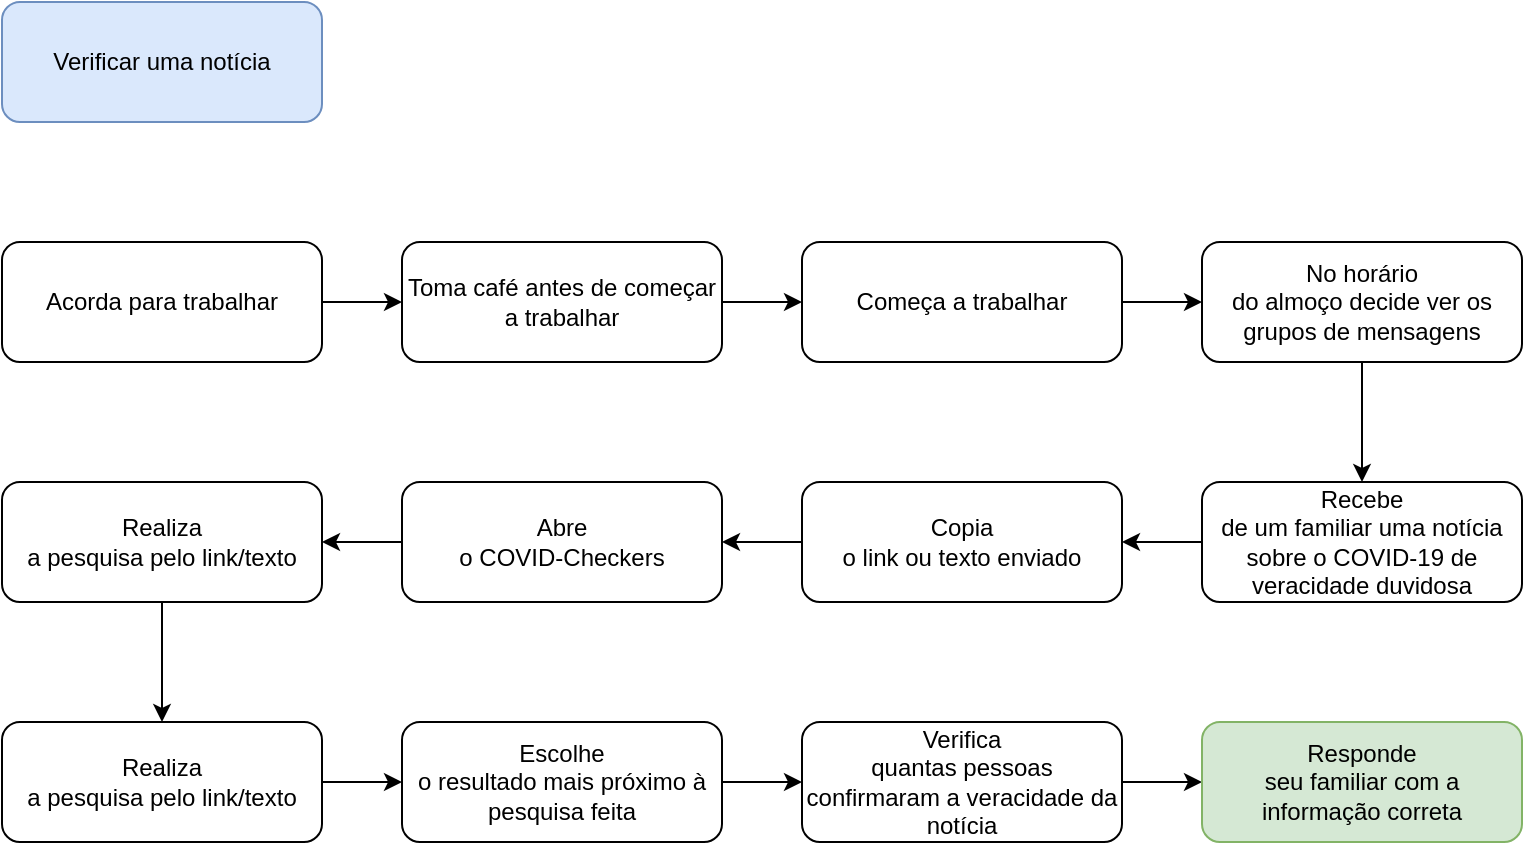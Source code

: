 <mxfile version="12.9.3" type="device"><diagram id="C5RBs43oDa-KdzZeNtuy" name="Page-1"><mxGraphModel dx="868" dy="429" grid="1" gridSize="10" guides="1" tooltips="1" connect="1" arrows="1" fold="1" page="1" pageScale="1" pageWidth="827" pageHeight="1169" math="0" shadow="0"><root><mxCell id="WIyWlLk6GJQsqaUBKTNV-0"/><mxCell id="WIyWlLk6GJQsqaUBKTNV-1" parent="WIyWlLk6GJQsqaUBKTNV-0"/><mxCell id="pXJsy1M1EVxD54WuoXUv-5" value="" style="edgeStyle=orthogonalEdgeStyle;rounded=0;orthogonalLoop=1;jettySize=auto;html=1;fontSize=12;fontFamily=Helvetica;" parent="WIyWlLk6GJQsqaUBKTNV-1" source="WIyWlLk6GJQsqaUBKTNV-3" target="pXJsy1M1EVxD54WuoXUv-1" edge="1"><mxGeometry relative="1" as="geometry"/></mxCell><mxCell id="WIyWlLk6GJQsqaUBKTNV-3" value="Acorda para trabalhar" style="rounded=1;whiteSpace=wrap;html=1;fontSize=12;glass=0;strokeWidth=1;shadow=0;fontFamily=Helvetica;" parent="WIyWlLk6GJQsqaUBKTNV-1" vertex="1"><mxGeometry x="40" y="160" width="160" height="60" as="geometry"/></mxCell><mxCell id="pXJsy1M1EVxD54WuoXUv-25" value="Verificar uma notícia" style="rounded=1;whiteSpace=wrap;html=1;fontSize=12;glass=0;strokeWidth=1;shadow=0;fontFamily=Helvetica;fillColor=#dae8fc;strokeColor=#6c8ebf;" parent="WIyWlLk6GJQsqaUBKTNV-1" vertex="1"><mxGeometry x="40" y="40" width="160" height="60" as="geometry"/></mxCell><mxCell id="pXJsy1M1EVxD54WuoXUv-3" style="edgeStyle=orthogonalEdgeStyle;rounded=0;orthogonalLoop=1;jettySize=auto;html=1;exitX=1;exitY=0.5;exitDx=0;exitDy=0;entryX=0;entryY=0.5;entryDx=0;entryDy=0;fontSize=12;fontFamily=Helvetica;" parent="WIyWlLk6GJQsqaUBKTNV-1" source="pXJsy1M1EVxD54WuoXUv-1" target="pXJsy1M1EVxD54WuoXUv-2" edge="1"><mxGeometry relative="1" as="geometry"/></mxCell><mxCell id="pXJsy1M1EVxD54WuoXUv-1" value="Toma café antes de começar a trabalhar" style="rounded=1;whiteSpace=wrap;html=1;fontSize=12;glass=0;strokeWidth=1;shadow=0;fontFamily=Helvetica;" parent="WIyWlLk6GJQsqaUBKTNV-1" vertex="1"><mxGeometry x="240" y="160" width="160" height="60" as="geometry"/></mxCell><mxCell id="pXJsy1M1EVxD54WuoXUv-7" value="" style="edgeStyle=orthogonalEdgeStyle;rounded=0;orthogonalLoop=1;jettySize=auto;html=1;fontSize=12;fontFamily=Helvetica;" parent="WIyWlLk6GJQsqaUBKTNV-1" source="pXJsy1M1EVxD54WuoXUv-2" target="pXJsy1M1EVxD54WuoXUv-6" edge="1"><mxGeometry relative="1" as="geometry"/></mxCell><mxCell id="pXJsy1M1EVxD54WuoXUv-2" value="Começa a trabalhar" style="rounded=1;whiteSpace=wrap;html=1;fontSize=12;glass=0;strokeWidth=1;shadow=0;fontFamily=Helvetica;" parent="WIyWlLk6GJQsqaUBKTNV-1" vertex="1"><mxGeometry x="440" y="160" width="160" height="60" as="geometry"/></mxCell><mxCell id="pXJsy1M1EVxD54WuoXUv-10" value="" style="edgeStyle=orthogonalEdgeStyle;rounded=0;orthogonalLoop=1;jettySize=auto;html=1;fontSize=12;fontFamily=Helvetica;" parent="WIyWlLk6GJQsqaUBKTNV-1" source="pXJsy1M1EVxD54WuoXUv-6" target="pXJsy1M1EVxD54WuoXUv-9" edge="1"><mxGeometry relative="1" as="geometry"/></mxCell><mxCell id="pXJsy1M1EVxD54WuoXUv-6" value="&lt;span style=&quot;line-height: 107%; font-size: 12px;&quot;&gt;No horário&lt;br style=&quot;font-size: 12px;&quot;&gt;do almoço decide ver os grupos de mensagens&lt;/span&gt;" style="rounded=1;whiteSpace=wrap;html=1;fontSize=12;glass=0;strokeWidth=1;shadow=0;fontFamily=Helvetica;" parent="WIyWlLk6GJQsqaUBKTNV-1" vertex="1"><mxGeometry x="640" y="160" width="160" height="60" as="geometry"/></mxCell><mxCell id="pXJsy1M1EVxD54WuoXUv-12" value="" style="edgeStyle=orthogonalEdgeStyle;rounded=0;orthogonalLoop=1;jettySize=auto;html=1;fontSize=12;fontFamily=Helvetica;" parent="WIyWlLk6GJQsqaUBKTNV-1" source="pXJsy1M1EVxD54WuoXUv-9" target="pXJsy1M1EVxD54WuoXUv-11" edge="1"><mxGeometry relative="1" as="geometry"/></mxCell><mxCell id="pXJsy1M1EVxD54WuoXUv-9" value="&lt;span style=&quot;line-height: 107%; font-size: 12px;&quot;&gt;Recebe&lt;br style=&quot;font-size: 12px;&quot;&gt;de um familiar uma notícia sobre o COVID-19 de veracidade duvidosa&lt;/span&gt;" style="rounded=1;whiteSpace=wrap;html=1;fontSize=12;glass=0;strokeWidth=1;shadow=0;fontFamily=Helvetica;" parent="WIyWlLk6GJQsqaUBKTNV-1" vertex="1"><mxGeometry x="640" y="280" width="160" height="60" as="geometry"/></mxCell><mxCell id="pXJsy1M1EVxD54WuoXUv-14" value="" style="edgeStyle=orthogonalEdgeStyle;rounded=0;orthogonalLoop=1;jettySize=auto;html=1;fontSize=12;fontFamily=Helvetica;" parent="WIyWlLk6GJQsqaUBKTNV-1" source="pXJsy1M1EVxD54WuoXUv-11" target="pXJsy1M1EVxD54WuoXUv-13" edge="1"><mxGeometry relative="1" as="geometry"/></mxCell><mxCell id="pXJsy1M1EVxD54WuoXUv-11" value="&lt;span style=&quot;line-height: 107%; font-size: 12px;&quot;&gt;Copia&lt;br style=&quot;font-size: 12px;&quot;&gt;o link ou texto enviado&lt;/span&gt;" style="rounded=1;whiteSpace=wrap;html=1;fontSize=12;glass=0;strokeWidth=1;shadow=0;fontFamily=Helvetica;" parent="WIyWlLk6GJQsqaUBKTNV-1" vertex="1"><mxGeometry x="440" y="280" width="160" height="60" as="geometry"/></mxCell><mxCell id="pXJsy1M1EVxD54WuoXUv-16" value="" style="edgeStyle=orthogonalEdgeStyle;rounded=0;orthogonalLoop=1;jettySize=auto;html=1;fontSize=12;fontFamily=Helvetica;" parent="WIyWlLk6GJQsqaUBKTNV-1" source="pXJsy1M1EVxD54WuoXUv-13" target="pXJsy1M1EVxD54WuoXUv-15" edge="1"><mxGeometry relative="1" as="geometry"/></mxCell><mxCell id="pXJsy1M1EVxD54WuoXUv-13" value="&lt;span style=&quot;line-height: 107%; font-size: 12px;&quot;&gt;Abre&lt;br style=&quot;font-size: 12px;&quot;&gt;o COVID-Checkers&lt;/span&gt;" style="rounded=1;whiteSpace=wrap;html=1;fontSize=12;glass=0;strokeWidth=1;shadow=0;fontFamily=Helvetica;" parent="WIyWlLk6GJQsqaUBKTNV-1" vertex="1"><mxGeometry x="240" y="280" width="160" height="60" as="geometry"/></mxCell><mxCell id="pXJsy1M1EVxD54WuoXUv-18" value="" style="edgeStyle=orthogonalEdgeStyle;rounded=0;orthogonalLoop=1;jettySize=auto;html=1;fontSize=12;fontFamily=Helvetica;" parent="WIyWlLk6GJQsqaUBKTNV-1" source="pXJsy1M1EVxD54WuoXUv-15" target="pXJsy1M1EVxD54WuoXUv-17" edge="1"><mxGeometry relative="1" as="geometry"/></mxCell><mxCell id="pXJsy1M1EVxD54WuoXUv-15" value="&lt;span style=&quot;line-height: 107%; font-size: 12px;&quot;&gt;Realiza&lt;br style=&quot;font-size: 12px;&quot;&gt;a pesquisa pelo link/texto&lt;/span&gt;" style="rounded=1;whiteSpace=wrap;html=1;fontSize=12;glass=0;strokeWidth=1;shadow=0;fontFamily=Helvetica;" parent="WIyWlLk6GJQsqaUBKTNV-1" vertex="1"><mxGeometry x="40" y="280" width="160" height="60" as="geometry"/></mxCell><mxCell id="pXJsy1M1EVxD54WuoXUv-20" value="" style="edgeStyle=orthogonalEdgeStyle;rounded=0;orthogonalLoop=1;jettySize=auto;html=1;fontSize=12;fontFamily=Helvetica;" parent="WIyWlLk6GJQsqaUBKTNV-1" source="pXJsy1M1EVxD54WuoXUv-17" target="pXJsy1M1EVxD54WuoXUv-19" edge="1"><mxGeometry relative="1" as="geometry"/></mxCell><mxCell id="pXJsy1M1EVxD54WuoXUv-17" value="&lt;span style=&quot;line-height: 107%; font-size: 12px;&quot;&gt;Realiza&lt;br style=&quot;font-size: 12px;&quot;&gt;a pesquisa pelo link/texto&lt;/span&gt;" style="rounded=1;whiteSpace=wrap;html=1;fontSize=12;glass=0;strokeWidth=1;shadow=0;fontFamily=Helvetica;" parent="WIyWlLk6GJQsqaUBKTNV-1" vertex="1"><mxGeometry x="40" y="400" width="160" height="60" as="geometry"/></mxCell><mxCell id="pXJsy1M1EVxD54WuoXUv-22" value="" style="edgeStyle=orthogonalEdgeStyle;rounded=0;orthogonalLoop=1;jettySize=auto;html=1;fontSize=12;fontFamily=Helvetica;" parent="WIyWlLk6GJQsqaUBKTNV-1" source="pXJsy1M1EVxD54WuoXUv-19" target="pXJsy1M1EVxD54WuoXUv-21" edge="1"><mxGeometry relative="1" as="geometry"/></mxCell><mxCell id="pXJsy1M1EVxD54WuoXUv-19" value="&lt;span style=&quot;line-height: 107%; font-size: 12px;&quot;&gt;Escolhe&lt;br style=&quot;font-size: 12px;&quot;&gt;o resultado mais próximo à pesquisa feita&lt;/span&gt;" style="rounded=1;whiteSpace=wrap;html=1;fontSize=12;glass=0;strokeWidth=1;shadow=0;fontFamily=Helvetica;" parent="WIyWlLk6GJQsqaUBKTNV-1" vertex="1"><mxGeometry x="240" y="400" width="160" height="60" as="geometry"/></mxCell><mxCell id="pXJsy1M1EVxD54WuoXUv-24" value="" style="edgeStyle=orthogonalEdgeStyle;rounded=0;orthogonalLoop=1;jettySize=auto;html=1;fontSize=12;fontFamily=Helvetica;" parent="WIyWlLk6GJQsqaUBKTNV-1" source="pXJsy1M1EVxD54WuoXUv-21" target="pXJsy1M1EVxD54WuoXUv-23" edge="1"><mxGeometry relative="1" as="geometry"/></mxCell><mxCell id="pXJsy1M1EVxD54WuoXUv-21" value="&lt;span style=&quot;line-height: 107%; font-size: 12px;&quot;&gt;Verifica&lt;br style=&quot;font-size: 12px;&quot;&gt;quantas pessoas confirmaram a veracidade da notícia&lt;/span&gt;" style="rounded=1;whiteSpace=wrap;html=1;fontSize=12;glass=0;strokeWidth=1;shadow=0;align=center;horizontal=1;verticalAlign=middle;fontFamily=Helvetica;" parent="WIyWlLk6GJQsqaUBKTNV-1" vertex="1"><mxGeometry x="440" y="400" width="160" height="60" as="geometry"/></mxCell><mxCell id="pXJsy1M1EVxD54WuoXUv-23" value="&lt;span style=&quot;font-size: 12px; line-height: 107%;&quot;&gt;Responde&lt;br style=&quot;font-size: 12px;&quot;&gt;seu familiar com a informação correta&lt;/span&gt;" style="rounded=1;whiteSpace=wrap;html=1;fontSize=12;glass=0;strokeWidth=1;shadow=0;align=center;horizontal=1;verticalAlign=middle;fontFamily=Helvetica;fillColor=#d5e8d4;strokeColor=#82b366;" parent="WIyWlLk6GJQsqaUBKTNV-1" vertex="1"><mxGeometry x="640" y="400" width="160" height="60" as="geometry"/></mxCell></root></mxGraphModel></diagram></mxfile>